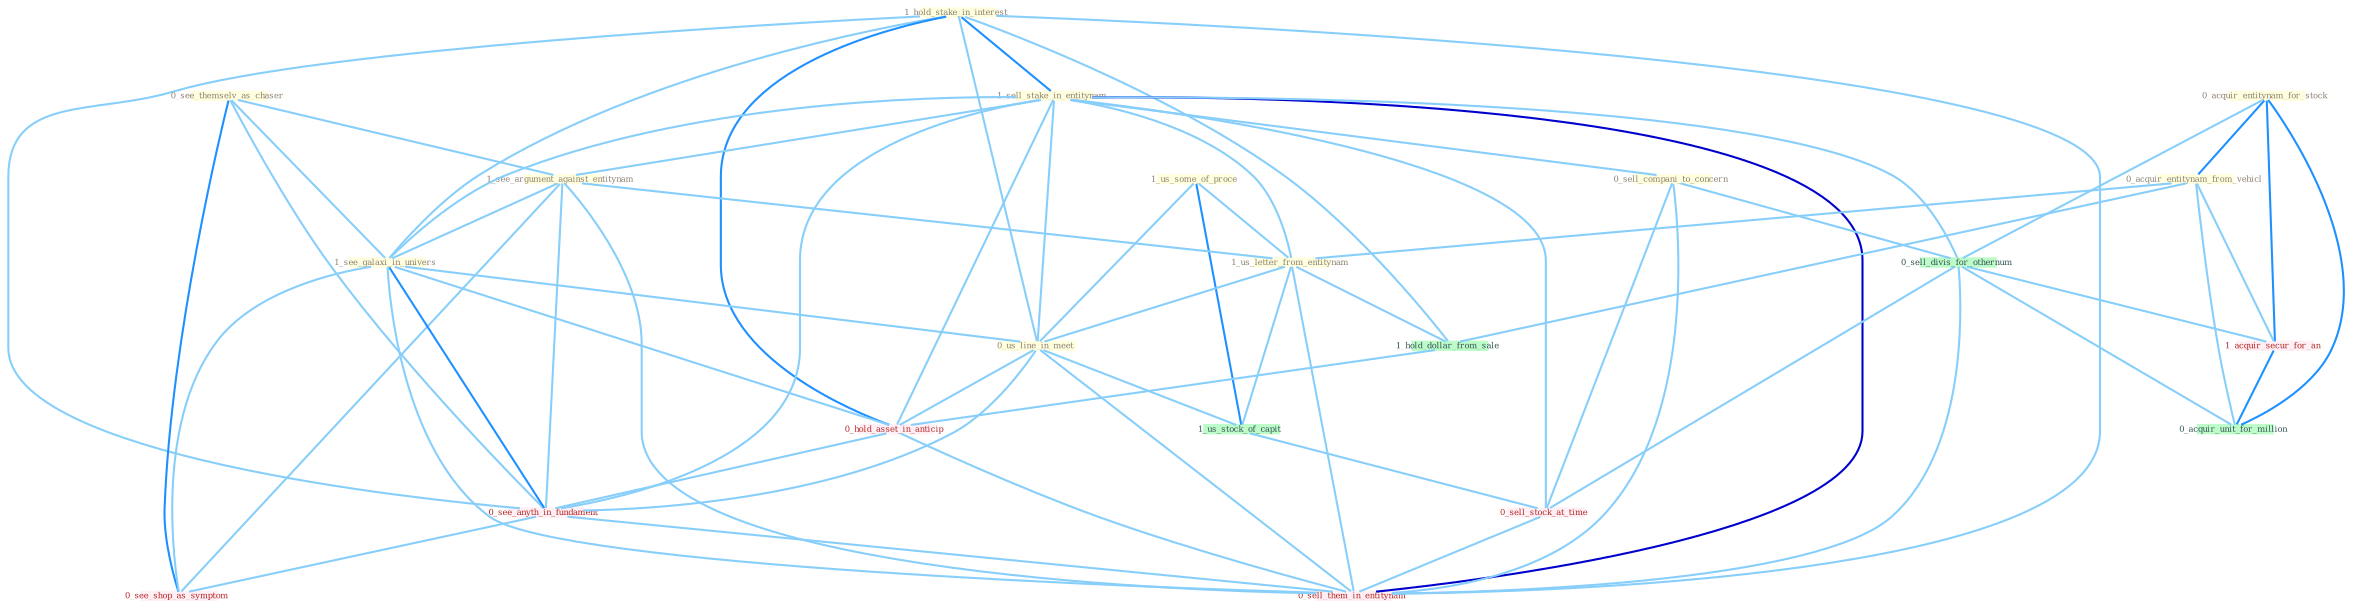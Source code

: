 Graph G{ 
    node
    [shape=polygon,style=filled,width=.5,height=.06,color="#BDFCC9",fixedsize=true,fontsize=4,
    fontcolor="#2f4f4f"];
    {node
    [color="#ffffe0", fontcolor="#8b7d6b"] "0_acquir_entitynam_for_stock " "1_hold_stake_in_interest " "0_see_themselv_as_chaser " "1_sell_stake_in_entitynam " "0_acquir_entitynam_from_vehicl " "1_us_some_of_proce " "1_see_argument_against_entitynam " "1_us_letter_from_entitynam " "0_sell_compani_to_concern " "1_see_galaxi_in_univers " "0_us_line_in_meet "}
{node [color="#fff0f5", fontcolor="#b22222"] "1_acquir_secur_for_an " "0_hold_asset_in_anticip " "0_sell_stock_at_time " "0_see_anyth_in_fundament " "0_see_shop_as_symptom " "0_sell_them_in_entitynam "}
edge [color="#B0E2FF"];

	"0_acquir_entitynam_for_stock " -- "0_acquir_entitynam_from_vehicl " [w="2", color="#1e90ff" , len=0.8];
	"0_acquir_entitynam_for_stock " -- "0_sell_divis_for_othernum " [w="1", color="#87cefa" ];
	"0_acquir_entitynam_for_stock " -- "1_acquir_secur_for_an " [w="2", color="#1e90ff" , len=0.8];
	"0_acquir_entitynam_for_stock " -- "0_acquir_unit_for_million " [w="2", color="#1e90ff" , len=0.8];
	"1_hold_stake_in_interest " -- "1_sell_stake_in_entitynam " [w="2", color="#1e90ff" , len=0.8];
	"1_hold_stake_in_interest " -- "1_see_galaxi_in_univers " [w="1", color="#87cefa" ];
	"1_hold_stake_in_interest " -- "0_us_line_in_meet " [w="1", color="#87cefa" ];
	"1_hold_stake_in_interest " -- "1_hold_dollar_from_sale " [w="1", color="#87cefa" ];
	"1_hold_stake_in_interest " -- "0_hold_asset_in_anticip " [w="2", color="#1e90ff" , len=0.8];
	"1_hold_stake_in_interest " -- "0_see_anyth_in_fundament " [w="1", color="#87cefa" ];
	"1_hold_stake_in_interest " -- "0_sell_them_in_entitynam " [w="1", color="#87cefa" ];
	"0_see_themselv_as_chaser " -- "1_see_argument_against_entitynam " [w="1", color="#87cefa" ];
	"0_see_themselv_as_chaser " -- "1_see_galaxi_in_univers " [w="1", color="#87cefa" ];
	"0_see_themselv_as_chaser " -- "0_see_anyth_in_fundament " [w="1", color="#87cefa" ];
	"0_see_themselv_as_chaser " -- "0_see_shop_as_symptom " [w="2", color="#1e90ff" , len=0.8];
	"1_sell_stake_in_entitynam " -- "1_see_argument_against_entitynam " [w="1", color="#87cefa" ];
	"1_sell_stake_in_entitynam " -- "1_us_letter_from_entitynam " [w="1", color="#87cefa" ];
	"1_sell_stake_in_entitynam " -- "0_sell_compani_to_concern " [w="1", color="#87cefa" ];
	"1_sell_stake_in_entitynam " -- "1_see_galaxi_in_univers " [w="1", color="#87cefa" ];
	"1_sell_stake_in_entitynam " -- "0_us_line_in_meet " [w="1", color="#87cefa" ];
	"1_sell_stake_in_entitynam " -- "0_sell_divis_for_othernum " [w="1", color="#87cefa" ];
	"1_sell_stake_in_entitynam " -- "0_hold_asset_in_anticip " [w="1", color="#87cefa" ];
	"1_sell_stake_in_entitynam " -- "0_sell_stock_at_time " [w="1", color="#87cefa" ];
	"1_sell_stake_in_entitynam " -- "0_see_anyth_in_fundament " [w="1", color="#87cefa" ];
	"1_sell_stake_in_entitynam " -- "0_sell_them_in_entitynam " [w="3", color="#0000cd" , len=0.6];
	"0_acquir_entitynam_from_vehicl " -- "1_us_letter_from_entitynam " [w="1", color="#87cefa" ];
	"0_acquir_entitynam_from_vehicl " -- "1_acquir_secur_for_an " [w="1", color="#87cefa" ];
	"0_acquir_entitynam_from_vehicl " -- "1_hold_dollar_from_sale " [w="1", color="#87cefa" ];
	"0_acquir_entitynam_from_vehicl " -- "0_acquir_unit_for_million " [w="1", color="#87cefa" ];
	"1_us_some_of_proce " -- "1_us_letter_from_entitynam " [w="1", color="#87cefa" ];
	"1_us_some_of_proce " -- "0_us_line_in_meet " [w="1", color="#87cefa" ];
	"1_us_some_of_proce " -- "1_us_stock_of_capit " [w="2", color="#1e90ff" , len=0.8];
	"1_see_argument_against_entitynam " -- "1_us_letter_from_entitynam " [w="1", color="#87cefa" ];
	"1_see_argument_against_entitynam " -- "1_see_galaxi_in_univers " [w="1", color="#87cefa" ];
	"1_see_argument_against_entitynam " -- "0_see_anyth_in_fundament " [w="1", color="#87cefa" ];
	"1_see_argument_against_entitynam " -- "0_see_shop_as_symptom " [w="1", color="#87cefa" ];
	"1_see_argument_against_entitynam " -- "0_sell_them_in_entitynam " [w="1", color="#87cefa" ];
	"1_us_letter_from_entitynam " -- "0_us_line_in_meet " [w="1", color="#87cefa" ];
	"1_us_letter_from_entitynam " -- "1_us_stock_of_capit " [w="1", color="#87cefa" ];
	"1_us_letter_from_entitynam " -- "1_hold_dollar_from_sale " [w="1", color="#87cefa" ];
	"1_us_letter_from_entitynam " -- "0_sell_them_in_entitynam " [w="1", color="#87cefa" ];
	"0_sell_compani_to_concern " -- "0_sell_divis_for_othernum " [w="1", color="#87cefa" ];
	"0_sell_compani_to_concern " -- "0_sell_stock_at_time " [w="1", color="#87cefa" ];
	"0_sell_compani_to_concern " -- "0_sell_them_in_entitynam " [w="1", color="#87cefa" ];
	"1_see_galaxi_in_univers " -- "0_us_line_in_meet " [w="1", color="#87cefa" ];
	"1_see_galaxi_in_univers " -- "0_hold_asset_in_anticip " [w="1", color="#87cefa" ];
	"1_see_galaxi_in_univers " -- "0_see_anyth_in_fundament " [w="2", color="#1e90ff" , len=0.8];
	"1_see_galaxi_in_univers " -- "0_see_shop_as_symptom " [w="1", color="#87cefa" ];
	"1_see_galaxi_in_univers " -- "0_sell_them_in_entitynam " [w="1", color="#87cefa" ];
	"0_us_line_in_meet " -- "1_us_stock_of_capit " [w="1", color="#87cefa" ];
	"0_us_line_in_meet " -- "0_hold_asset_in_anticip " [w="1", color="#87cefa" ];
	"0_us_line_in_meet " -- "0_see_anyth_in_fundament " [w="1", color="#87cefa" ];
	"0_us_line_in_meet " -- "0_sell_them_in_entitynam " [w="1", color="#87cefa" ];
	"0_sell_divis_for_othernum " -- "1_acquir_secur_for_an " [w="1", color="#87cefa" ];
	"0_sell_divis_for_othernum " -- "0_sell_stock_at_time " [w="1", color="#87cefa" ];
	"0_sell_divis_for_othernum " -- "0_acquir_unit_for_million " [w="1", color="#87cefa" ];
	"0_sell_divis_for_othernum " -- "0_sell_them_in_entitynam " [w="1", color="#87cefa" ];
	"1_acquir_secur_for_an " -- "0_acquir_unit_for_million " [w="2", color="#1e90ff" , len=0.8];
	"1_us_stock_of_capit " -- "0_sell_stock_at_time " [w="1", color="#87cefa" ];
	"1_hold_dollar_from_sale " -- "0_hold_asset_in_anticip " [w="1", color="#87cefa" ];
	"0_hold_asset_in_anticip " -- "0_see_anyth_in_fundament " [w="1", color="#87cefa" ];
	"0_hold_asset_in_anticip " -- "0_sell_them_in_entitynam " [w="1", color="#87cefa" ];
	"0_sell_stock_at_time " -- "0_sell_them_in_entitynam " [w="1", color="#87cefa" ];
	"0_see_anyth_in_fundament " -- "0_see_shop_as_symptom " [w="1", color="#87cefa" ];
	"0_see_anyth_in_fundament " -- "0_sell_them_in_entitynam " [w="1", color="#87cefa" ];
}